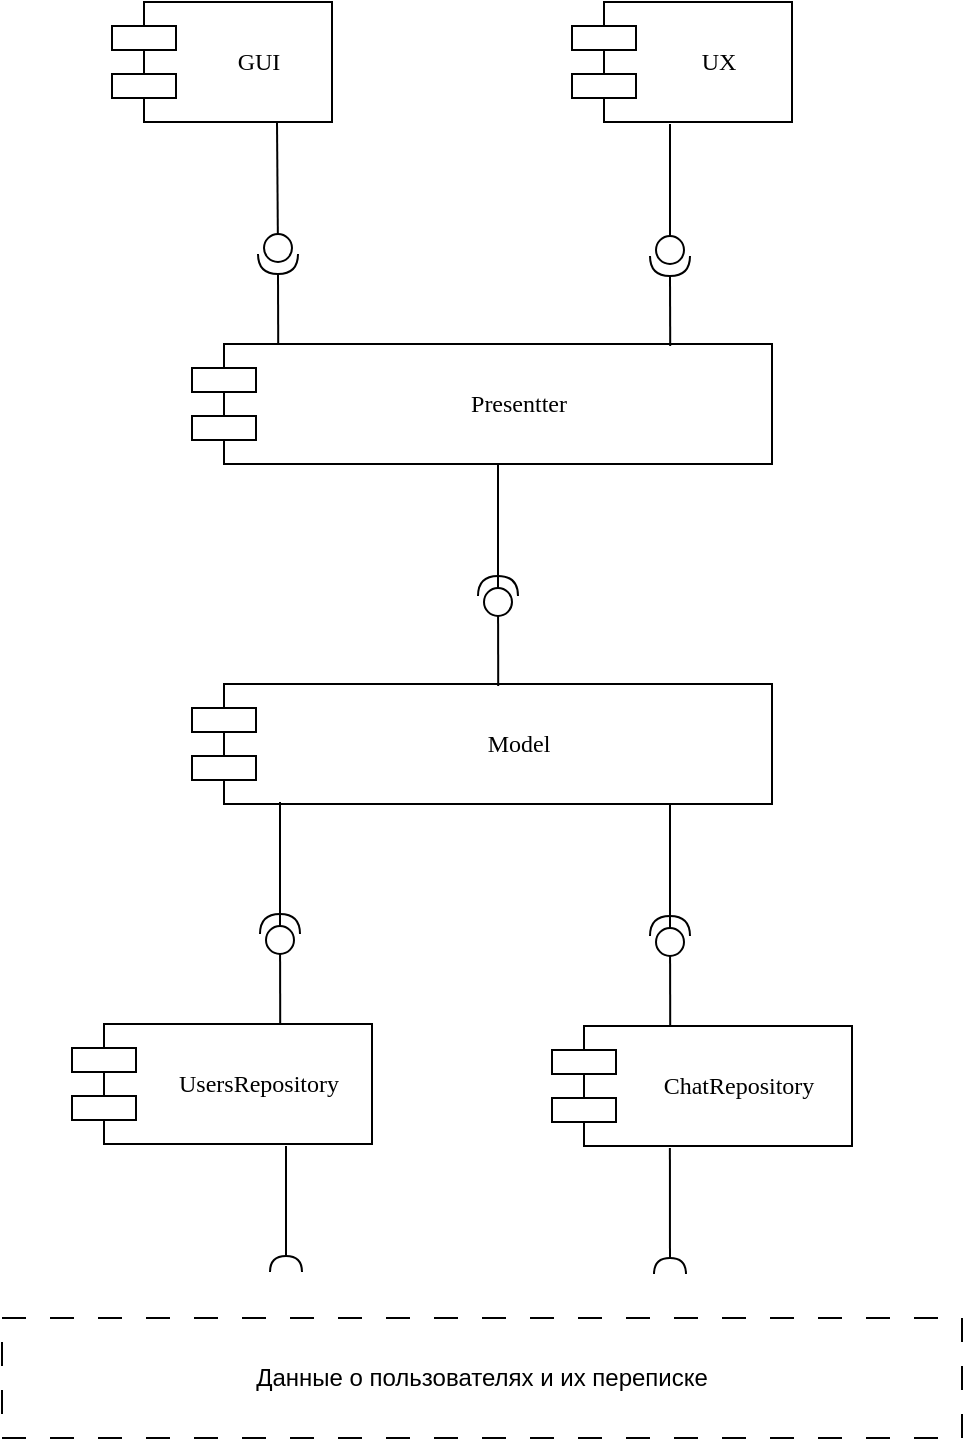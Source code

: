<mxfile version="21.8.1" type="device">
  <diagram name="Page-1" id="5f0bae14-7c28-e335-631c-24af17079c00">
    <mxGraphModel dx="1750" dy="957" grid="1" gridSize="10" guides="1" tooltips="1" connect="1" arrows="1" fold="1" page="0" pageScale="1" pageWidth="1100" pageHeight="850" background="none" math="0" shadow="0">
      <root>
        <mxCell id="0" />
        <mxCell id="1" parent="0" />
        <mxCell id="39150e848f15840c-5" value="GUI" style="shape=component;align=center;spacingLeft=36;rounded=0;shadow=0;comic=0;labelBackgroundColor=none;strokeWidth=1;fontFamily=Verdana;fontSize=12;html=1;" parent="1" vertex="1">
          <mxGeometry x="380" y="224" width="110" height="60" as="geometry" />
        </mxCell>
        <mxCell id="39150e848f15840c-7" value="Model" style="shape=component;align=center;spacingLeft=36;rounded=0;shadow=0;comic=0;labelBackgroundColor=none;strokeWidth=1;fontFamily=Verdana;fontSize=12;html=1;" parent="1" vertex="1">
          <mxGeometry x="420" y="565" width="290" height="60" as="geometry" />
        </mxCell>
        <mxCell id="39150e848f15840c-10" value="Presentter" style="shape=component;align=center;spacingLeft=36;rounded=0;shadow=0;comic=0;labelBackgroundColor=none;strokeWidth=1;fontFamily=Verdana;fontSize=12;html=1;" parent="1" vertex="1">
          <mxGeometry x="420" y="395" width="290" height="60" as="geometry" />
        </mxCell>
        <mxCell id="VJZ7u3wB5DbCdaGwAjz4-2" value="UX" style="shape=component;align=center;spacingLeft=36;rounded=0;shadow=0;comic=0;labelBackgroundColor=none;strokeWidth=1;fontFamily=Verdana;fontSize=12;html=1;" vertex="1" parent="1">
          <mxGeometry x="610" y="224" width="110" height="60" as="geometry" />
        </mxCell>
        <mxCell id="VJZ7u3wB5DbCdaGwAjz4-3" value="UsersRepository" style="shape=component;align=center;spacingLeft=36;rounded=0;shadow=0;comic=0;labelBackgroundColor=none;strokeWidth=1;fontFamily=Verdana;fontSize=12;html=1;" vertex="1" parent="1">
          <mxGeometry x="360" y="735" width="150" height="60" as="geometry" />
        </mxCell>
        <mxCell id="VJZ7u3wB5DbCdaGwAjz4-4" value="ChatRepository" style="shape=component;align=center;spacingLeft=36;rounded=0;shadow=0;comic=0;labelBackgroundColor=none;strokeWidth=1;fontFamily=Verdana;fontSize=12;html=1;" vertex="1" parent="1">
          <mxGeometry x="600" y="736" width="150" height="60" as="geometry" />
        </mxCell>
        <mxCell id="VJZ7u3wB5DbCdaGwAjz4-5" value="Данные о пользователях и их переписке" style="rounded=0;whiteSpace=wrap;html=1;dashed=1;dashPattern=12 12;" vertex="1" parent="1">
          <mxGeometry x="325" y="882" width="480" height="60" as="geometry" />
        </mxCell>
        <mxCell id="VJZ7u3wB5DbCdaGwAjz4-8" value="" style="ellipse;whiteSpace=wrap;html=1;align=center;aspect=fixed;fillColor=none;strokeColor=none;resizable=0;perimeter=centerPerimeter;rotatable=0;allowArrows=0;points=[];outlineConnect=1;" vertex="1" parent="1">
          <mxGeometry x="570" y="330" width="10" height="10" as="geometry" />
        </mxCell>
        <mxCell id="VJZ7u3wB5DbCdaGwAjz4-11" value="" style="rounded=0;orthogonalLoop=1;jettySize=auto;html=1;endArrow=none;endFill=0;entryX=0.75;entryY=1;entryDx=0;entryDy=0;" edge="1" parent="1" source="VJZ7u3wB5DbCdaGwAjz4-10" target="39150e848f15840c-5">
          <mxGeometry relative="1" as="geometry">
            <mxPoint x="450" y="280" as="targetPoint" />
          </mxGeometry>
        </mxCell>
        <mxCell id="VJZ7u3wB5DbCdaGwAjz4-12" value="" style="rounded=0;orthogonalLoop=1;jettySize=auto;html=1;entryX=0.159;entryY=0;entryDx=0;entryDy=0;entryPerimeter=0;endArrow=none;endFill=0;exitX=1;exitY=0.5;exitDx=0;exitDy=0;exitPerimeter=0;" edge="1" parent="1" source="VJZ7u3wB5DbCdaGwAjz4-10">
          <mxGeometry relative="1" as="geometry">
            <mxPoint x="460.691" y="360" as="sourcePoint" />
            <mxPoint x="463.11" y="395" as="targetPoint" />
          </mxGeometry>
        </mxCell>
        <mxCell id="VJZ7u3wB5DbCdaGwAjz4-10" value="" style="shape=providedRequiredInterface;html=1;verticalLabelPosition=bottom;sketch=0;direction=south;" vertex="1" parent="1">
          <mxGeometry x="453" y="340" width="20" height="20" as="geometry" />
        </mxCell>
        <mxCell id="VJZ7u3wB5DbCdaGwAjz4-16" value="" style="rounded=0;orthogonalLoop=1;jettySize=auto;html=1;endArrow=none;endFill=0;entryX=0.75;entryY=1;entryDx=0;entryDy=0;" edge="1" parent="1" source="VJZ7u3wB5DbCdaGwAjz4-18">
          <mxGeometry relative="1" as="geometry">
            <mxPoint x="659" y="285" as="targetPoint" />
          </mxGeometry>
        </mxCell>
        <mxCell id="VJZ7u3wB5DbCdaGwAjz4-17" value="" style="rounded=0;orthogonalLoop=1;jettySize=auto;html=1;entryX=0.159;entryY=0;entryDx=0;entryDy=0;entryPerimeter=0;endArrow=none;endFill=0;exitX=1;exitY=0.5;exitDx=0;exitDy=0;exitPerimeter=0;" edge="1" parent="1" source="VJZ7u3wB5DbCdaGwAjz4-18">
          <mxGeometry relative="1" as="geometry">
            <mxPoint x="656.691" y="361" as="sourcePoint" />
            <mxPoint x="659.11" y="396" as="targetPoint" />
          </mxGeometry>
        </mxCell>
        <mxCell id="VJZ7u3wB5DbCdaGwAjz4-18" value="" style="shape=providedRequiredInterface;html=1;verticalLabelPosition=bottom;sketch=0;direction=south;" vertex="1" parent="1">
          <mxGeometry x="649" y="341" width="20" height="20" as="geometry" />
        </mxCell>
        <mxCell id="VJZ7u3wB5DbCdaGwAjz4-19" value="" style="rounded=0;orthogonalLoop=1;jettySize=auto;html=1;endArrow=none;endFill=0;entryX=0.75;entryY=1;entryDx=0;entryDy=0;" edge="1" parent="1" source="VJZ7u3wB5DbCdaGwAjz4-21">
          <mxGeometry relative="1" as="geometry">
            <mxPoint x="573" y="455" as="targetPoint" />
          </mxGeometry>
        </mxCell>
        <mxCell id="VJZ7u3wB5DbCdaGwAjz4-20" value="" style="rounded=0;orthogonalLoop=1;jettySize=auto;html=1;entryX=0.159;entryY=0;entryDx=0;entryDy=0;entryPerimeter=0;endArrow=none;endFill=0;exitX=1;exitY=0.5;exitDx=0;exitDy=0;exitPerimeter=0;" edge="1" parent="1" source="VJZ7u3wB5DbCdaGwAjz4-21">
          <mxGeometry relative="1" as="geometry">
            <mxPoint x="570.691" y="531" as="sourcePoint" />
            <mxPoint x="573.11" y="566" as="targetPoint" />
          </mxGeometry>
        </mxCell>
        <mxCell id="VJZ7u3wB5DbCdaGwAjz4-21" value="" style="shape=providedRequiredInterface;html=1;verticalLabelPosition=bottom;sketch=0;direction=north;" vertex="1" parent="1">
          <mxGeometry x="563" y="511" width="20" height="20" as="geometry" />
        </mxCell>
        <mxCell id="VJZ7u3wB5DbCdaGwAjz4-22" value="" style="rounded=0;orthogonalLoop=1;jettySize=auto;html=1;endArrow=none;endFill=0;entryX=0.75;entryY=1;entryDx=0;entryDy=0;" edge="1" parent="1" source="VJZ7u3wB5DbCdaGwAjz4-24">
          <mxGeometry relative="1" as="geometry">
            <mxPoint x="659" y="625" as="targetPoint" />
          </mxGeometry>
        </mxCell>
        <mxCell id="VJZ7u3wB5DbCdaGwAjz4-23" value="" style="rounded=0;orthogonalLoop=1;jettySize=auto;html=1;entryX=0.159;entryY=0;entryDx=0;entryDy=0;entryPerimeter=0;endArrow=none;endFill=0;exitX=1;exitY=0.5;exitDx=0;exitDy=0;exitPerimeter=0;" edge="1" parent="1" source="VJZ7u3wB5DbCdaGwAjz4-24">
          <mxGeometry relative="1" as="geometry">
            <mxPoint x="656.691" y="701" as="sourcePoint" />
            <mxPoint x="659.11" y="736" as="targetPoint" />
          </mxGeometry>
        </mxCell>
        <mxCell id="VJZ7u3wB5DbCdaGwAjz4-24" value="" style="shape=providedRequiredInterface;html=1;verticalLabelPosition=bottom;sketch=0;direction=north;" vertex="1" parent="1">
          <mxGeometry x="649" y="681" width="20" height="20" as="geometry" />
        </mxCell>
        <mxCell id="VJZ7u3wB5DbCdaGwAjz4-25" value="" style="rounded=0;orthogonalLoop=1;jettySize=auto;html=1;endArrow=none;endFill=0;entryX=0.75;entryY=1;entryDx=0;entryDy=0;" edge="1" parent="1" source="VJZ7u3wB5DbCdaGwAjz4-27">
          <mxGeometry relative="1" as="geometry">
            <mxPoint x="464" y="624" as="targetPoint" />
          </mxGeometry>
        </mxCell>
        <mxCell id="VJZ7u3wB5DbCdaGwAjz4-26" value="" style="rounded=0;orthogonalLoop=1;jettySize=auto;html=1;entryX=0.159;entryY=0;entryDx=0;entryDy=0;entryPerimeter=0;endArrow=none;endFill=0;exitX=1;exitY=0.5;exitDx=0;exitDy=0;exitPerimeter=0;" edge="1" parent="1" source="VJZ7u3wB5DbCdaGwAjz4-27">
          <mxGeometry relative="1" as="geometry">
            <mxPoint x="461.691" y="700" as="sourcePoint" />
            <mxPoint x="464.11" y="735" as="targetPoint" />
          </mxGeometry>
        </mxCell>
        <mxCell id="VJZ7u3wB5DbCdaGwAjz4-27" value="" style="shape=providedRequiredInterface;html=1;verticalLabelPosition=bottom;sketch=0;direction=north;" vertex="1" parent="1">
          <mxGeometry x="454" y="680" width="20" height="20" as="geometry" />
        </mxCell>
        <mxCell id="VJZ7u3wB5DbCdaGwAjz4-29" value="" style="rounded=0;orthogonalLoop=1;jettySize=auto;html=1;endArrow=halfCircle;endFill=0;endSize=6;strokeWidth=1;sketch=0;fontSize=12;curved=1;exitX=0.393;exitY=1.017;exitDx=0;exitDy=0;exitPerimeter=0;" edge="1" parent="1" source="VJZ7u3wB5DbCdaGwAjz4-4">
          <mxGeometry relative="1" as="geometry">
            <mxPoint x="575" y="775" as="sourcePoint" />
            <mxPoint x="659" y="860" as="targetPoint" />
          </mxGeometry>
        </mxCell>
        <mxCell id="VJZ7u3wB5DbCdaGwAjz4-30" value="" style="ellipse;whiteSpace=wrap;html=1;align=center;aspect=fixed;fillColor=none;strokeColor=none;resizable=0;perimeter=centerPerimeter;rotatable=0;allowArrows=0;points=[];outlineConnect=1;" vertex="1" parent="1">
          <mxGeometry x="550" y="770" width="10" height="10" as="geometry" />
        </mxCell>
        <mxCell id="VJZ7u3wB5DbCdaGwAjz4-31" value="" style="rounded=0;orthogonalLoop=1;jettySize=auto;html=1;endArrow=halfCircle;endFill=0;endSize=6;strokeWidth=1;sketch=0;fontSize=12;curved=1;exitX=0.393;exitY=1.017;exitDx=0;exitDy=0;exitPerimeter=0;" edge="1" parent="1">
          <mxGeometry relative="1" as="geometry">
            <mxPoint x="467" y="796" as="sourcePoint" />
            <mxPoint x="467" y="859" as="targetPoint" />
          </mxGeometry>
        </mxCell>
      </root>
    </mxGraphModel>
  </diagram>
</mxfile>
